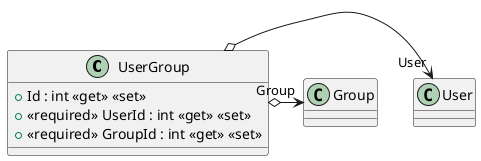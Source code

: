@startuml
class UserGroup {
    + Id : int <<get>> <<set>>
    + <<required>> UserId : int <<get>> <<set>>
    + <<required>> GroupId : int <<get>> <<set>>
}
UserGroup o-> "User" User
UserGroup o-> "Group" Group
@enduml

